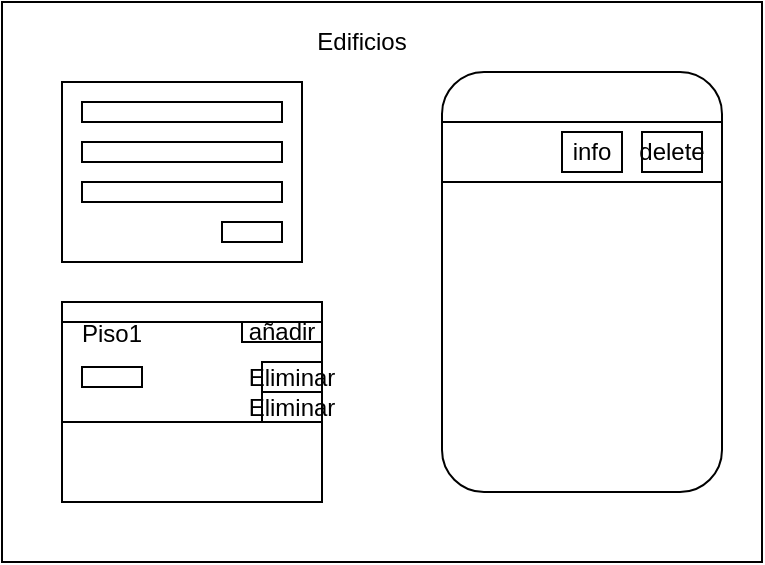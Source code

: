 <mxfile>
    <diagram id="L1CkRyodAxUsox6R4UOZ" name="Page-1">
        <mxGraphModel dx="225" dy="315" grid="1" gridSize="10" guides="1" tooltips="1" connect="1" arrows="1" fold="1" page="1" pageScale="1" pageWidth="850" pageHeight="1100" math="0" shadow="0">
            <root>
                <mxCell id="0"/>
                <mxCell id="1" parent="0"/>
                <mxCell id="2" value="" style="rounded=0;whiteSpace=wrap;html=1;" parent="1" vertex="1">
                    <mxGeometry x="160" y="140" width="380" height="280" as="geometry"/>
                </mxCell>
                <mxCell id="7" value="" style="rounded=0;whiteSpace=wrap;html=1;" parent="1" vertex="1">
                    <mxGeometry x="190" y="180" width="120" height="90" as="geometry"/>
                </mxCell>
                <mxCell id="8" value="" style="rounded=1;whiteSpace=wrap;html=1;" parent="1" vertex="1">
                    <mxGeometry x="380" y="175" width="140" height="210" as="geometry"/>
                </mxCell>
                <mxCell id="9" value="" style="rounded=0;whiteSpace=wrap;html=1;" parent="1" vertex="1">
                    <mxGeometry x="200" y="190" width="100" height="10" as="geometry"/>
                </mxCell>
                <mxCell id="12" value="" style="rounded=0;whiteSpace=wrap;html=1;" parent="1" vertex="1">
                    <mxGeometry x="380" y="200" width="140" height="30" as="geometry"/>
                </mxCell>
                <mxCell id="13" value="delete" style="rounded=0;whiteSpace=wrap;html=1;" parent="1" vertex="1">
                    <mxGeometry x="480" y="205" width="30" height="20" as="geometry"/>
                </mxCell>
                <mxCell id="14" value="info" style="rounded=0;whiteSpace=wrap;html=1;" parent="1" vertex="1">
                    <mxGeometry x="440" y="205" width="30" height="20" as="geometry"/>
                </mxCell>
                <mxCell id="15" value="" style="rounded=0;whiteSpace=wrap;html=1;" parent="1" vertex="1">
                    <mxGeometry x="200" y="210" width="100" height="10" as="geometry"/>
                </mxCell>
                <mxCell id="16" value="" style="rounded=0;whiteSpace=wrap;html=1;" parent="1" vertex="1">
                    <mxGeometry x="200" y="230" width="100" height="10" as="geometry"/>
                </mxCell>
                <mxCell id="18" value="" style="rounded=0;whiteSpace=wrap;html=1;" parent="1" vertex="1">
                    <mxGeometry x="270" y="250" width="30" height="10" as="geometry"/>
                </mxCell>
                <mxCell id="20" value="" style="rounded=0;whiteSpace=wrap;html=1;" parent="1" vertex="1">
                    <mxGeometry x="190" y="290" width="130" height="100" as="geometry"/>
                </mxCell>
                <mxCell id="22" value="" style="rounded=0;whiteSpace=wrap;html=1;" parent="1" vertex="1">
                    <mxGeometry x="190" y="300" width="130" height="50" as="geometry"/>
                </mxCell>
                <mxCell id="26" value="Edificios" style="text;html=1;strokeColor=none;fillColor=none;align=center;verticalAlign=middle;whiteSpace=wrap;rounded=0;" vertex="1" parent="1">
                    <mxGeometry x="310" y="145" width="60" height="30" as="geometry"/>
                </mxCell>
                <mxCell id="27" value="Eliminar" style="rounded=0;whiteSpace=wrap;html=1;" vertex="1" parent="1">
                    <mxGeometry x="290" y="320" width="30" height="15" as="geometry"/>
                </mxCell>
                <mxCell id="29" value="Eliminar" style="rounded=0;whiteSpace=wrap;html=1;" vertex="1" parent="1">
                    <mxGeometry x="290" y="335" width="30" height="15" as="geometry"/>
                </mxCell>
                <mxCell id="31" value="" style="rounded=0;whiteSpace=wrap;html=1;" vertex="1" parent="1">
                    <mxGeometry x="200" y="322.5" width="30" height="10" as="geometry"/>
                </mxCell>
                <mxCell id="32" value="añadir" style="rounded=0;whiteSpace=wrap;html=1;" vertex="1" parent="1">
                    <mxGeometry x="280" y="300" width="40" height="10" as="geometry"/>
                </mxCell>
                <mxCell id="33" value="Piso1" style="text;html=1;strokeColor=none;fillColor=none;align=center;verticalAlign=middle;whiteSpace=wrap;rounded=0;" vertex="1" parent="1">
                    <mxGeometry x="190" y="302.5" width="50" height="7.5" as="geometry"/>
                </mxCell>
            </root>
        </mxGraphModel>
    </diagram>
</mxfile>